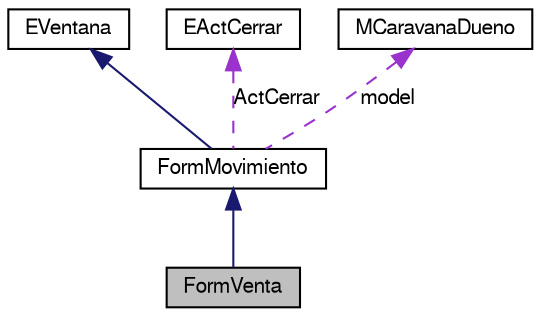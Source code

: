 digraph G
{
  bgcolor="transparent";
  edge [fontname="FreeSans",fontsize=10,labelfontname="FreeSans",labelfontsize=10];
  node [fontname="FreeSans",fontsize=10,shape=record];
  Node1 [label="FormVenta",height=0.2,width=0.4,color="black", fillcolor="grey75", style="filled" fontcolor="black"];
  Node2 -> Node1 [dir=back,color="midnightblue",fontsize=10,style="solid",fontname="FreeSans"];
  Node2 [label="FormMovimiento",height=0.2,width=0.4,color="black",URL="$classFormMovimiento.html"];
  Node3 -> Node2 [dir=back,color="midnightblue",fontsize=10,style="solid",fontname="FreeSans"];
  Node3 [label="EVentana",height=0.2,width=0.4,color="black",URL="$classEVentana.html",tooltip="Ventana base de todas las ventanas."];
  Node4 -> Node2 [dir=back,color="darkorchid3",fontsize=10,style="dashed",label="ActCerrar",fontname="FreeSans"];
  Node4 [label="EActCerrar",height=0.2,width=0.4,color="black",URL="$classEActCerrar.html",tooltip="Clase de accion cerrar encapsulada."];
  Node5 -> Node2 [dir=back,color="darkorchid3",fontsize=10,style="dashed",label="model",fontname="FreeSans"];
  Node5 [label="MCaravanaDueno",height=0.2,width=0.4,color="black",URL="$classMCaravanaDueno.html"];
}
